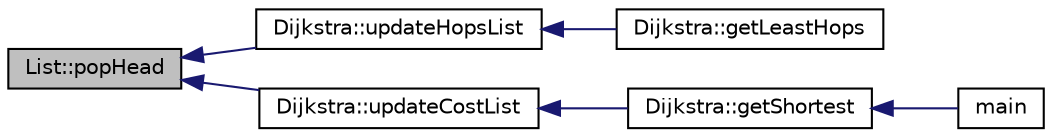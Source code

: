 digraph "List::popHead"
{
  edge [fontname="Helvetica",fontsize="10",labelfontname="Helvetica",labelfontsize="10"];
  node [fontname="Helvetica",fontsize="10",shape=record];
  rankdir="LR";
  Node1 [label="List::popHead",height=0.2,width=0.4,color="black", fillcolor="grey75", style="filled", fontcolor="black"];
  Node1 -> Node2 [dir="back",color="midnightblue",fontsize="10",style="solid"];
  Node2 [label="Dijkstra::updateHopsList",height=0.2,width=0.4,color="black", fillcolor="white", style="filled",URL="$class_dijkstra.html#abc9a269f8d4d0effa15b86b3d8a5a8c5"];
  Node2 -> Node3 [dir="back",color="midnightblue",fontsize="10",style="solid"];
  Node3 [label="Dijkstra::getLeastHops",height=0.2,width=0.4,color="black", fillcolor="white", style="filled",URL="$class_dijkstra.html#a5ec5a3d6e77d515aeeaec19f732578f3"];
  Node1 -> Node4 [dir="back",color="midnightblue",fontsize="10",style="solid"];
  Node4 [label="Dijkstra::updateCostList",height=0.2,width=0.4,color="black", fillcolor="white", style="filled",URL="$class_dijkstra.html#a5c6ca73a2ae0ea89357977bab48d4ad0"];
  Node4 -> Node5 [dir="back",color="midnightblue",fontsize="10",style="solid"];
  Node5 [label="Dijkstra::getShortest",height=0.2,width=0.4,color="black", fillcolor="white", style="filled",URL="$class_dijkstra.html#a0c3e812aec28fe039078f121df8db504"];
  Node5 -> Node6 [dir="back",color="midnightblue",fontsize="10",style="solid"];
  Node6 [label="main",height=0.2,width=0.4,color="black", fillcolor="white", style="filled",URL="$_shortest_path_2_shortest_path_2main_8cpp.html#ac0f2228420376f4db7e1274f2b41667c"];
}
